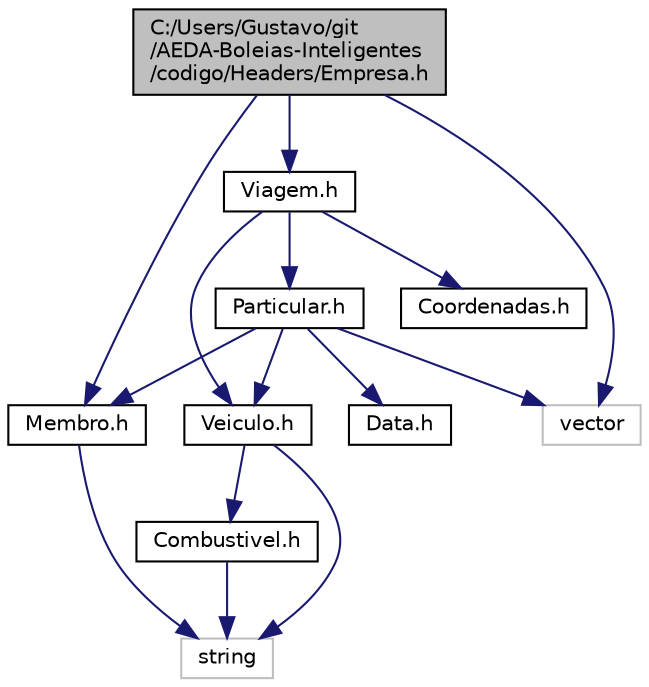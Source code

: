 digraph "C:/Users/Gustavo/git/AEDA-Boleias-Inteligentes/codigo/Headers/Empresa.h"
{
  edge [fontname="Helvetica",fontsize="10",labelfontname="Helvetica",labelfontsize="10"];
  node [fontname="Helvetica",fontsize="10",shape=record];
  Node1 [label="C:/Users/Gustavo/git\l/AEDA-Boleias-Inteligentes\l/codigo/Headers/Empresa.h",height=0.2,width=0.4,color="black", fillcolor="grey75", style="filled", fontcolor="black"];
  Node1 -> Node2 [color="midnightblue",fontsize="10",style="solid"];
  Node2 [label="Membro.h",height=0.2,width=0.4,color="black", fillcolor="white", style="filled",URL="$_membro_8h.html"];
  Node2 -> Node3 [color="midnightblue",fontsize="10",style="solid"];
  Node3 [label="string",height=0.2,width=0.4,color="grey75", fillcolor="white", style="filled"];
  Node1 -> Node4 [color="midnightblue",fontsize="10",style="solid"];
  Node4 [label="Viagem.h",height=0.2,width=0.4,color="black", fillcolor="white", style="filled",URL="$_viagem_8h.html"];
  Node4 -> Node5 [color="midnightblue",fontsize="10",style="solid"];
  Node5 [label="Coordenadas.h",height=0.2,width=0.4,color="black", fillcolor="white", style="filled",URL="$_coordenadas_8h.html"];
  Node4 -> Node6 [color="midnightblue",fontsize="10",style="solid"];
  Node6 [label="Veiculo.h",height=0.2,width=0.4,color="black", fillcolor="white", style="filled",URL="$_veiculo_8h.html"];
  Node6 -> Node3 [color="midnightblue",fontsize="10",style="solid"];
  Node6 -> Node7 [color="midnightblue",fontsize="10",style="solid"];
  Node7 [label="Combustivel.h",height=0.2,width=0.4,color="black", fillcolor="white", style="filled",URL="$_combustivel_8h.html"];
  Node7 -> Node3 [color="midnightblue",fontsize="10",style="solid"];
  Node4 -> Node8 [color="midnightblue",fontsize="10",style="solid"];
  Node8 [label="Particular.h",height=0.2,width=0.4,color="black", fillcolor="white", style="filled",URL="$_particular_8h.html"];
  Node8 -> Node2 [color="midnightblue",fontsize="10",style="solid"];
  Node8 -> Node9 [color="midnightblue",fontsize="10",style="solid"];
  Node9 [label="Data.h",height=0.2,width=0.4,color="black", fillcolor="white", style="filled",URL="$_data_8h.html"];
  Node8 -> Node6 [color="midnightblue",fontsize="10",style="solid"];
  Node8 -> Node10 [color="midnightblue",fontsize="10",style="solid"];
  Node10 [label="vector",height=0.2,width=0.4,color="grey75", fillcolor="white", style="filled"];
  Node1 -> Node10 [color="midnightblue",fontsize="10",style="solid"];
}
